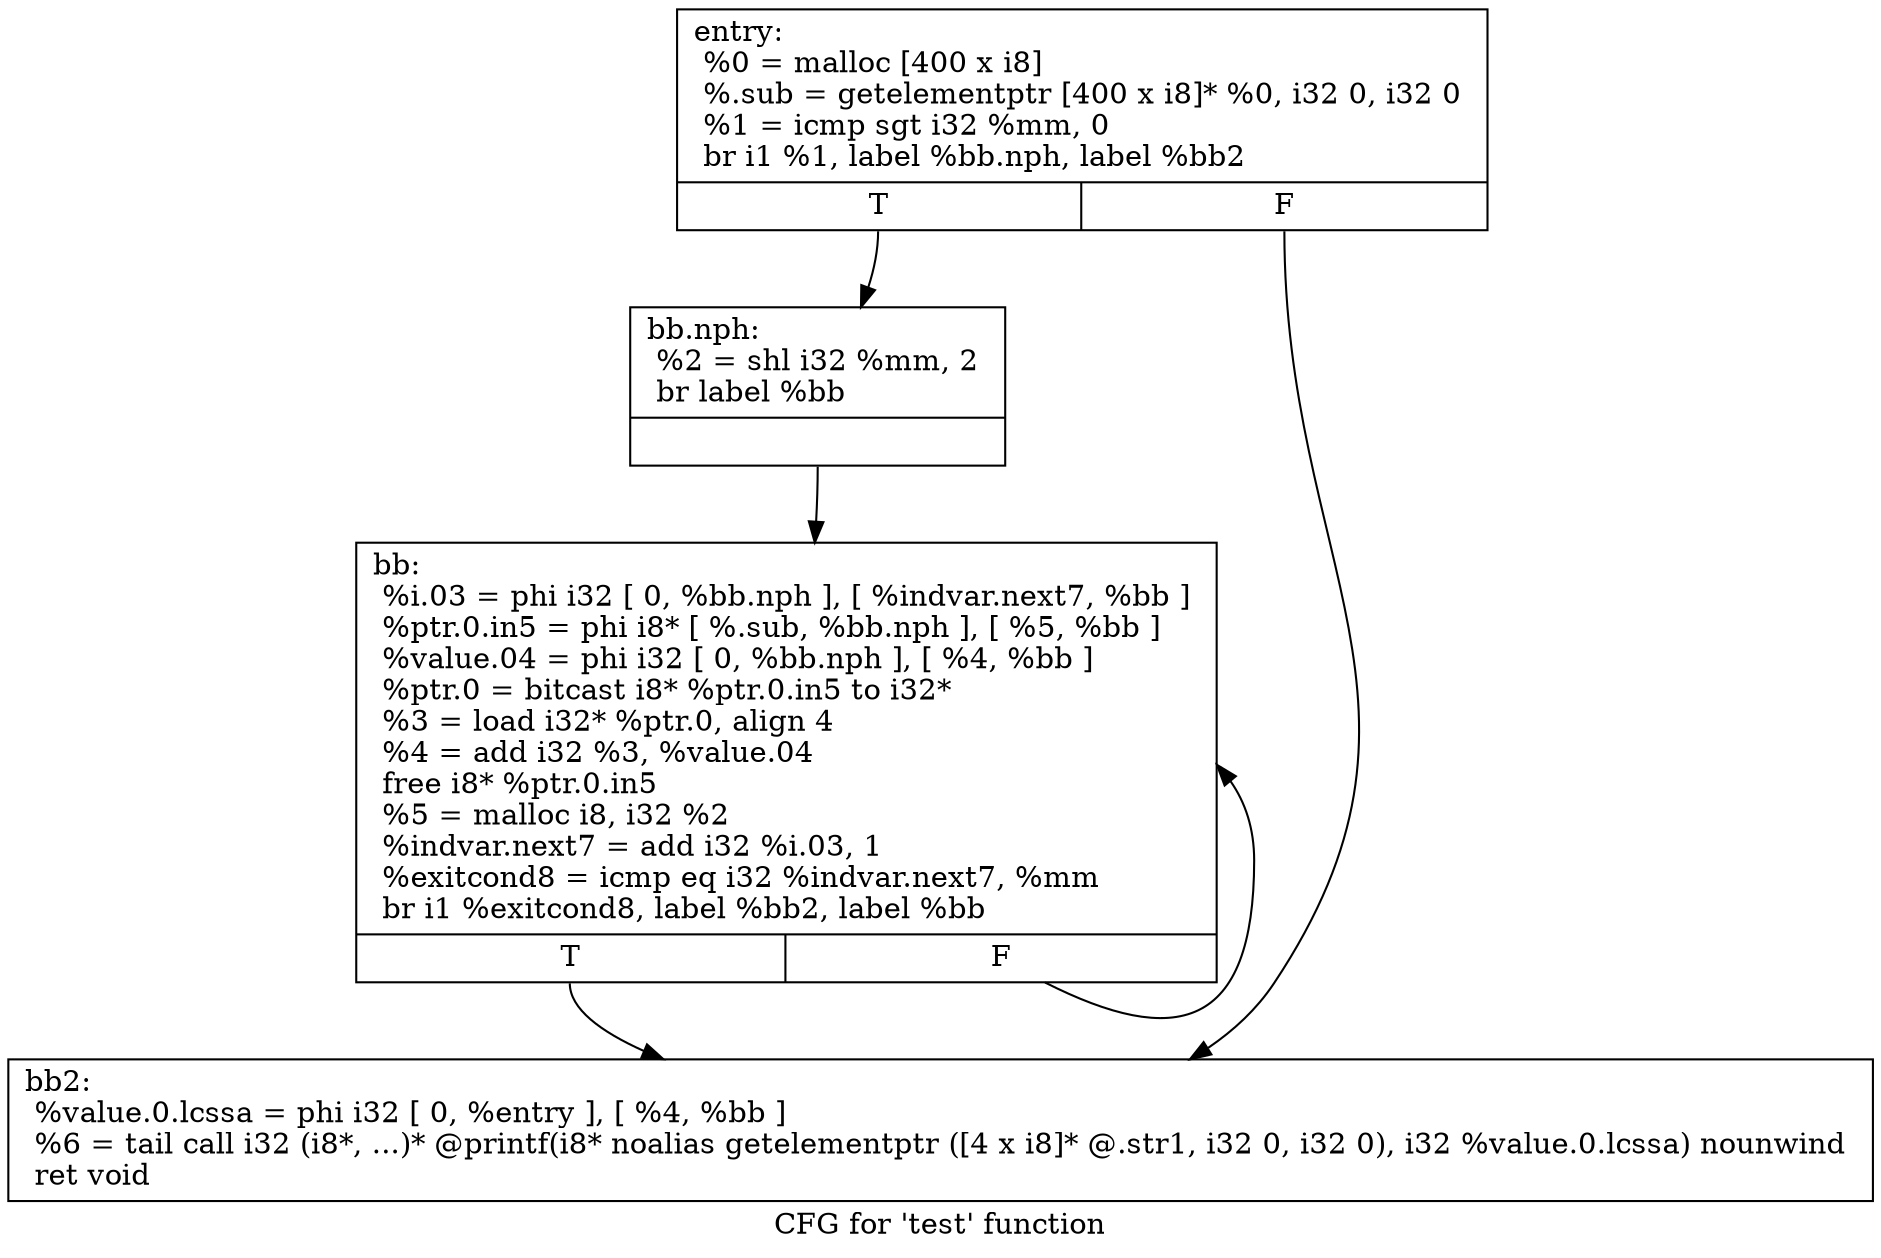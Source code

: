 digraph "CFG for 'test' function" {
	label="CFG for 'test' function";

	Node0x85021a0 [shape=record,label="{entry:\l  %0 = malloc [400 x i8]    \l  %.sub = getelementptr [400 x i8]* %0, i32 0, i32 0    \l  %1 = icmp sgt i32 %mm, 0    \l  br i1 %1, label %bb.nph, label %bb2\l|{<s0>T|<s1>F}}"];
	Node0x85021a0:s0 -> Node0x85021f0;
	Node0x85021a0:s1 -> Node0x8502240;
	Node0x85021f0 [shape=record,label="{bb.nph:    \l  %2 = shl i32 %mm, 2    \l  br label %bb\l|{<s0>}}"];
	Node0x85021f0:s0 -> Node0x8502218;
	Node0x8502218 [shape=record,label="{bb:    \l  %i.03 = phi i32 [ 0, %bb.nph ], [ %indvar.next7, %bb ]    \l  %ptr.0.in5 = phi i8* [ %.sub, %bb.nph ], [ %5, %bb ]    \l  %value.04 = phi i32 [ 0, %bb.nph ], [ %4, %bb ]    \l  %ptr.0 = bitcast i8* %ptr.0.in5 to i32*    \l  %3 = load i32* %ptr.0, align 4    \l  %4 = add i32 %3, %value.04    \l  free i8* %ptr.0.in5\l  %5 = malloc i8, i32 %2    \l  %indvar.next7 = add i32 %i.03, 1    \l  %exitcond8 = icmp eq i32 %indvar.next7, %mm    \l  br i1 %exitcond8, label %bb2, label %bb\l|{<s0>T|<s1>F}}"];
	Node0x8502218:s0 -> Node0x8502240;
	Node0x8502218:s1 -> Node0x8502218;
	Node0x8502240 [shape=record,label="{bb2:    \l  %value.0.lcssa = phi i32 [ 0, %entry ], [ %4, %bb ]    \l  %6 = tail call i32 (i8*, ...)* @printf(i8* noalias getelementptr ([4 x i8]* @.str1, i32 0, i32 0), i32 %value.0.lcssa) nounwind    \l  ret void\l}"];
}
